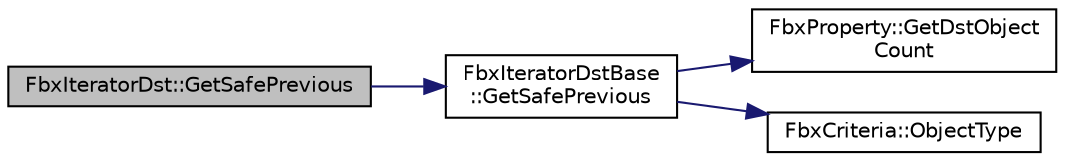 digraph "FbxIteratorDst::GetSafePrevious"
{
  edge [fontname="Helvetica",fontsize="10",labelfontname="Helvetica",labelfontsize="10"];
  node [fontname="Helvetica",fontsize="10",shape=record];
  rankdir="LR";
  Node25 [label="FbxIteratorDst::GetSafePrevious",height=0.2,width=0.4,color="black", fillcolor="grey75", style="filled", fontcolor="black"];
  Node25 -> Node26 [color="midnightblue",fontsize="10",style="solid",fontname="Helvetica"];
  Node26 [label="FbxIteratorDstBase\l::GetSafePrevious",height=0.2,width=0.4,color="black", fillcolor="white", style="filled",URL="$class_fbx_iterator_dst_base.html#af5526eefa90ef43e1a0daff1b8e8e3d3"];
  Node26 -> Node27 [color="midnightblue",fontsize="10",style="solid",fontname="Helvetica"];
  Node27 [label="FbxProperty::GetDstObject\lCount",height=0.2,width=0.4,color="black", fillcolor="white", style="filled",URL="$class_fbx_property.html#a8a87e8b905f4a30eac5d382fa6b95dbc"];
  Node26 -> Node28 [color="midnightblue",fontsize="10",style="solid",fontname="Helvetica"];
  Node28 [label="FbxCriteria::ObjectType",height=0.2,width=0.4,color="black", fillcolor="white", style="filled",URL="$class_fbx_criteria.html#a760d66022a8febcd3fd0c5fbbb534023"];
}
